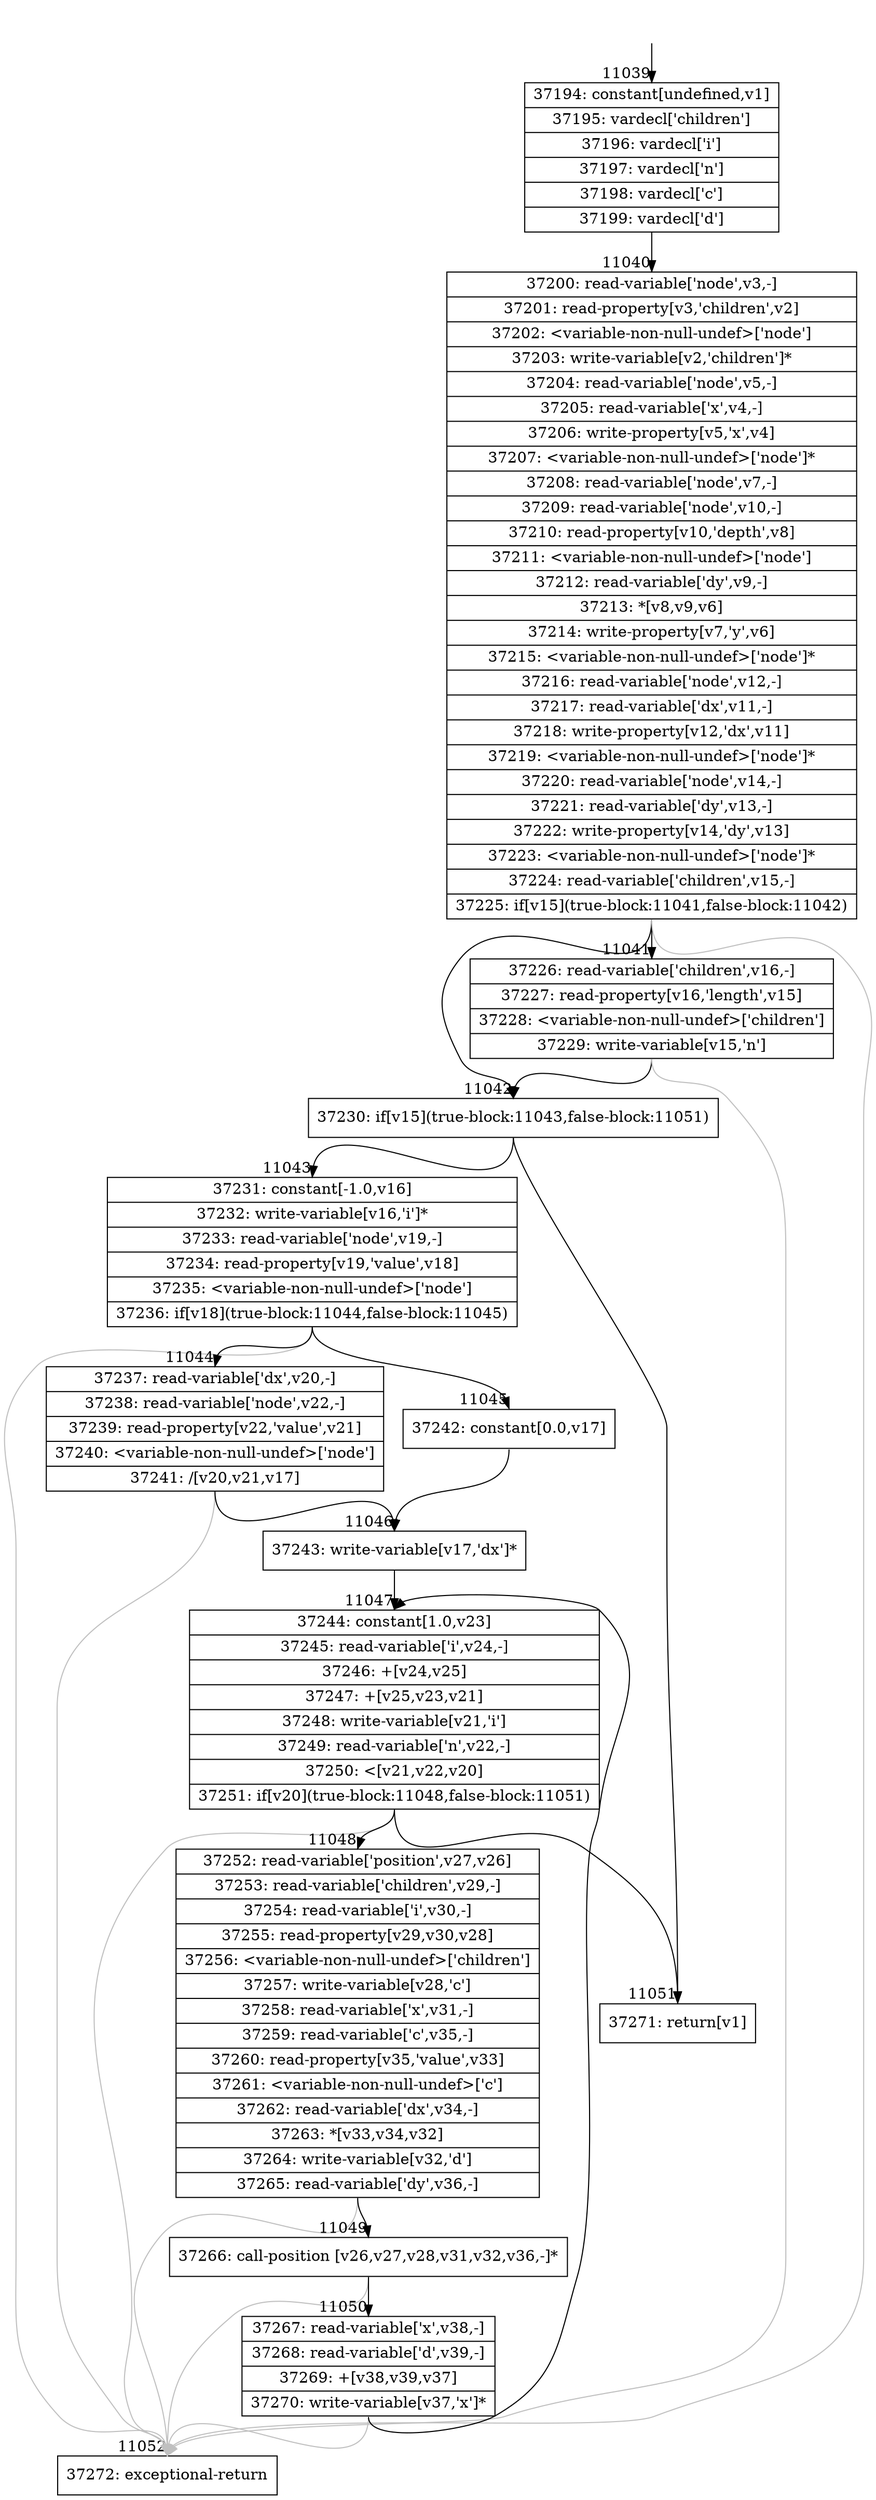 digraph {
rankdir="TD"
BB_entry1014[shape=none,label=""];
BB_entry1014 -> BB11039 [tailport=s, headport=n, headlabel="    11039"]
BB11039 [shape=record label="{37194: constant[undefined,v1]|37195: vardecl['children']|37196: vardecl['i']|37197: vardecl['n']|37198: vardecl['c']|37199: vardecl['d']}" ] 
BB11039 -> BB11040 [tailport=s, headport=n, headlabel="      11040"]
BB11040 [shape=record label="{37200: read-variable['node',v3,-]|37201: read-property[v3,'children',v2]|37202: \<variable-non-null-undef\>['node']|37203: write-variable[v2,'children']*|37204: read-variable['node',v5,-]|37205: read-variable['x',v4,-]|37206: write-property[v5,'x',v4]|37207: \<variable-non-null-undef\>['node']*|37208: read-variable['node',v7,-]|37209: read-variable['node',v10,-]|37210: read-property[v10,'depth',v8]|37211: \<variable-non-null-undef\>['node']|37212: read-variable['dy',v9,-]|37213: *[v8,v9,v6]|37214: write-property[v7,'y',v6]|37215: \<variable-non-null-undef\>['node']*|37216: read-variable['node',v12,-]|37217: read-variable['dx',v11,-]|37218: write-property[v12,'dx',v11]|37219: \<variable-non-null-undef\>['node']*|37220: read-variable['node',v14,-]|37221: read-variable['dy',v13,-]|37222: write-property[v14,'dy',v13]|37223: \<variable-non-null-undef\>['node']*|37224: read-variable['children',v15,-]|37225: if[v15](true-block:11041,false-block:11042)}" ] 
BB11040 -> BB11042 [tailport=s, headport=n, headlabel="      11042"]
BB11040 -> BB11041 [tailport=s, headport=n, headlabel="      11041"]
BB11040 -> BB11052 [tailport=s, headport=n, color=gray, headlabel="      11052"]
BB11041 [shape=record label="{37226: read-variable['children',v16,-]|37227: read-property[v16,'length',v15]|37228: \<variable-non-null-undef\>['children']|37229: write-variable[v15,'n']}" ] 
BB11041 -> BB11042 [tailport=s, headport=n]
BB11041 -> BB11052 [tailport=s, headport=n, color=gray]
BB11042 [shape=record label="{37230: if[v15](true-block:11043,false-block:11051)}" ] 
BB11042 -> BB11043 [tailport=s, headport=n, headlabel="      11043"]
BB11042 -> BB11051 [tailport=s, headport=n, headlabel="      11051"]
BB11043 [shape=record label="{37231: constant[-1.0,v16]|37232: write-variable[v16,'i']*|37233: read-variable['node',v19,-]|37234: read-property[v19,'value',v18]|37235: \<variable-non-null-undef\>['node']|37236: if[v18](true-block:11044,false-block:11045)}" ] 
BB11043 -> BB11044 [tailport=s, headport=n, headlabel="      11044"]
BB11043 -> BB11045 [tailport=s, headport=n, headlabel="      11045"]
BB11043 -> BB11052 [tailport=s, headport=n, color=gray]
BB11044 [shape=record label="{37237: read-variable['dx',v20,-]|37238: read-variable['node',v22,-]|37239: read-property[v22,'value',v21]|37240: \<variable-non-null-undef\>['node']|37241: /[v20,v21,v17]}" ] 
BB11044 -> BB11046 [tailport=s, headport=n, headlabel="      11046"]
BB11044 -> BB11052 [tailport=s, headport=n, color=gray]
BB11045 [shape=record label="{37242: constant[0.0,v17]}" ] 
BB11045 -> BB11046 [tailport=s, headport=n]
BB11046 [shape=record label="{37243: write-variable[v17,'dx']*}" ] 
BB11046 -> BB11047 [tailport=s, headport=n, headlabel="      11047"]
BB11047 [shape=record label="{37244: constant[1.0,v23]|37245: read-variable['i',v24,-]|37246: +[v24,v25]|37247: +[v25,v23,v21]|37248: write-variable[v21,'i']|37249: read-variable['n',v22,-]|37250: \<[v21,v22,v20]|37251: if[v20](true-block:11048,false-block:11051)}" ] 
BB11047 -> BB11048 [tailport=s, headport=n, headlabel="      11048"]
BB11047 -> BB11051 [tailport=s, headport=n]
BB11047 -> BB11052 [tailport=s, headport=n, color=gray]
BB11048 [shape=record label="{37252: read-variable['position',v27,v26]|37253: read-variable['children',v29,-]|37254: read-variable['i',v30,-]|37255: read-property[v29,v30,v28]|37256: \<variable-non-null-undef\>['children']|37257: write-variable[v28,'c']|37258: read-variable['x',v31,-]|37259: read-variable['c',v35,-]|37260: read-property[v35,'value',v33]|37261: \<variable-non-null-undef\>['c']|37262: read-variable['dx',v34,-]|37263: *[v33,v34,v32]|37264: write-variable[v32,'d']|37265: read-variable['dy',v36,-]}" ] 
BB11048 -> BB11049 [tailport=s, headport=n, headlabel="      11049"]
BB11048 -> BB11052 [tailport=s, headport=n, color=gray]
BB11049 [shape=record label="{37266: call-position [v26,v27,v28,v31,v32,v36,-]*}" ] 
BB11049 -> BB11050 [tailport=s, headport=n, headlabel="      11050"]
BB11049 -> BB11052 [tailport=s, headport=n, color=gray]
BB11050 [shape=record label="{37267: read-variable['x',v38,-]|37268: read-variable['d',v39,-]|37269: +[v38,v39,v37]|37270: write-variable[v37,'x']*}" ] 
BB11050 -> BB11047 [tailport=s, headport=n]
BB11050 -> BB11052 [tailport=s, headport=n, color=gray]
BB11051 [shape=record label="{37271: return[v1]}" ] 
BB11052 [shape=record label="{37272: exceptional-return}" ] 
//#$~ 6576
}
